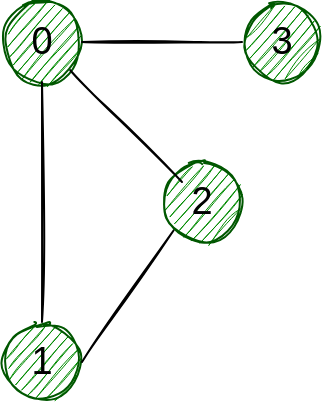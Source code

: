 <mxfile>
    <diagram id="S13HtHxYeh_Jurc0GLFv" name="无向图">
        <mxGraphModel dx="1281" dy="676" grid="1" gridSize="10" guides="1" tooltips="1" connect="1" arrows="1" fold="1" page="1" pageScale="1" pageWidth="850" pageHeight="1100" math="0" shadow="0">
            <root>
                <mxCell id="0"/>
                <mxCell id="1" parent="0"/>
                <mxCell id="2" value="0" style="ellipse;whiteSpace=wrap;aspect=fixed;sketch=1;fillColor=#008a00;strokeColor=#005700;fontSize=19;fontColor=#000000;" parent="1" vertex="1">
                    <mxGeometry width="40" height="40" as="geometry"/>
                </mxCell>
                <mxCell id="4" value="1" style="ellipse;whiteSpace=wrap;aspect=fixed;sketch=1;fillColor=#008a00;strokeColor=#005700;fontSize=19;fontColor=#000000;" parent="1" vertex="1">
                    <mxGeometry y="160" width="40" height="40" as="geometry"/>
                </mxCell>
                <mxCell id="5" value="3" style="ellipse;whiteSpace=wrap;aspect=fixed;sketch=1;fillColor=#008a00;strokeColor=#005700;fontSize=19;fontColor=#000000;" parent="1" vertex="1">
                    <mxGeometry x="120" width="40" height="40" as="geometry"/>
                </mxCell>
                <mxCell id="6" value="" style="endArrow=none;html=1;fontSize=19;entryX=0.5;entryY=1;entryDx=0;entryDy=0;exitX=0.5;exitY=0;exitDx=0;exitDy=0;sketch=1;fontColor=#000000;" parent="1" source="4" target="2" edge="1">
                    <mxGeometry width="50" height="50" relative="1" as="geometry">
                        <mxPoint x="100" y="260" as="sourcePoint"/>
                        <mxPoint x="150" y="210" as="targetPoint"/>
                    </mxGeometry>
                </mxCell>
                <mxCell id="7" value="" style="endArrow=none;html=1;fontSize=19;exitX=0;exitY=0.5;exitDx=0;exitDy=0;sketch=1;fontColor=#000000;" parent="1" source="5" target="2" edge="1">
                    <mxGeometry width="50" height="50" relative="1" as="geometry">
                        <mxPoint x="14.142" y="105.858" as="sourcePoint"/>
                        <mxPoint x="40" y="60" as="targetPoint"/>
                    </mxGeometry>
                </mxCell>
                <mxCell id="8" value="" style="endArrow=none;html=1;fontSize=19;exitX=1;exitY=0.5;exitDx=0;exitDy=0;sketch=1;fontColor=#000000;entryX=0;entryY=1;entryDx=0;entryDy=0;" parent="1" source="4" target="18" edge="1">
                    <mxGeometry width="50" height="50" relative="1" as="geometry">
                        <mxPoint x="14.142" y="105.858" as="sourcePoint"/>
                        <mxPoint x="90" y="160" as="targetPoint"/>
                    </mxGeometry>
                </mxCell>
                <mxCell id="18" value="2" style="ellipse;whiteSpace=wrap;aspect=fixed;sketch=1;fillColor=#008a00;strokeColor=#005700;fontSize=19;fontColor=#000000;" vertex="1" parent="1">
                    <mxGeometry x="80" y="80" width="40" height="40" as="geometry"/>
                </mxCell>
                <mxCell id="19" value="" style="endArrow=none;html=1;fontSize=19;exitX=1;exitY=1;exitDx=0;exitDy=0;sketch=1;fontColor=#000000;" edge="1" parent="1" source="2">
                    <mxGeometry width="50" height="50" relative="1" as="geometry">
                        <mxPoint x="50" y="190" as="sourcePoint"/>
                        <mxPoint x="90" y="90" as="targetPoint"/>
                    </mxGeometry>
                </mxCell>
            </root>
        </mxGraphModel>
    </diagram>
    <diagram id="fEOrSrp7TqDCx2QXtdj6" name="邻接矩阵">
        <mxGraphModel dx="1281" dy="676" grid="1" gridSize="10" guides="1" tooltips="1" connect="1" arrows="1" fold="1" page="1" pageScale="1" pageWidth="850" pageHeight="1100" math="0" shadow="0">
            <root>
                <mxCell id="gH_uEYhgT6kOuPd-MqoD-0"/>
                <mxCell id="gH_uEYhgT6kOuPd-MqoD-1" parent="gH_uEYhgT6kOuPd-MqoD-0"/>
                <mxCell id="gH_uEYhgT6kOuPd-MqoD-2" value="0" style="ellipse;whiteSpace=wrap;aspect=fixed;sketch=1;fillColor=#008a00;strokeColor=#005700;fontSize=19;fontColor=#000000;" vertex="1" parent="gH_uEYhgT6kOuPd-MqoD-1">
                    <mxGeometry y="25" width="40" height="40" as="geometry"/>
                </mxCell>
                <mxCell id="gH_uEYhgT6kOuPd-MqoD-3" value="1" style="ellipse;whiteSpace=wrap;aspect=fixed;sketch=1;fillColor=#008a00;strokeColor=#005700;fontSize=19;fontColor=#000000;" vertex="1" parent="gH_uEYhgT6kOuPd-MqoD-1">
                    <mxGeometry y="185" width="40" height="40" as="geometry"/>
                </mxCell>
                <mxCell id="gH_uEYhgT6kOuPd-MqoD-4" value="3" style="ellipse;whiteSpace=wrap;aspect=fixed;sketch=1;fillColor=#008a00;strokeColor=#005700;fontSize=19;fontColor=#000000;" vertex="1" parent="gH_uEYhgT6kOuPd-MqoD-1">
                    <mxGeometry x="120" y="25" width="40" height="40" as="geometry"/>
                </mxCell>
                <mxCell id="gH_uEYhgT6kOuPd-MqoD-5" value="" style="endArrow=none;html=1;fontSize=19;entryX=0.5;entryY=1;entryDx=0;entryDy=0;exitX=0.5;exitY=0;exitDx=0;exitDy=0;sketch=1;fontColor=#000000;" edge="1" parent="gH_uEYhgT6kOuPd-MqoD-1" source="gH_uEYhgT6kOuPd-MqoD-3" target="gH_uEYhgT6kOuPd-MqoD-2">
                    <mxGeometry width="50" height="50" relative="1" as="geometry">
                        <mxPoint x="100" y="285" as="sourcePoint"/>
                        <mxPoint x="150" y="235" as="targetPoint"/>
                    </mxGeometry>
                </mxCell>
                <mxCell id="gH_uEYhgT6kOuPd-MqoD-6" value="" style="endArrow=none;html=1;fontSize=19;exitX=0;exitY=0.5;exitDx=0;exitDy=0;sketch=1;fontColor=#000000;" edge="1" parent="gH_uEYhgT6kOuPd-MqoD-1" source="gH_uEYhgT6kOuPd-MqoD-4" target="gH_uEYhgT6kOuPd-MqoD-2">
                    <mxGeometry width="50" height="50" relative="1" as="geometry">
                        <mxPoint x="14.142" y="130.858" as="sourcePoint"/>
                        <mxPoint x="40" y="85" as="targetPoint"/>
                    </mxGeometry>
                </mxCell>
                <mxCell id="gH_uEYhgT6kOuPd-MqoD-7" value="" style="endArrow=none;html=1;fontSize=19;exitX=1;exitY=0.5;exitDx=0;exitDy=0;sketch=1;fontColor=#000000;entryX=0;entryY=1;entryDx=0;entryDy=0;" edge="1" parent="gH_uEYhgT6kOuPd-MqoD-1" source="gH_uEYhgT6kOuPd-MqoD-3" target="gH_uEYhgT6kOuPd-MqoD-8">
                    <mxGeometry width="50" height="50" relative="1" as="geometry">
                        <mxPoint x="14.142" y="130.858" as="sourcePoint"/>
                        <mxPoint x="90" y="185" as="targetPoint"/>
                    </mxGeometry>
                </mxCell>
                <mxCell id="gH_uEYhgT6kOuPd-MqoD-8" value="2" style="ellipse;whiteSpace=wrap;aspect=fixed;sketch=1;fillColor=#008a00;strokeColor=#005700;fontSize=19;fontColor=#000000;" vertex="1" parent="gH_uEYhgT6kOuPd-MqoD-1">
                    <mxGeometry x="80" y="105" width="40" height="40" as="geometry"/>
                </mxCell>
                <mxCell id="gH_uEYhgT6kOuPd-MqoD-9" value="" style="endArrow=none;html=1;fontSize=19;exitX=1;exitY=1;exitDx=0;exitDy=0;sketch=1;fontColor=#000000;" edge="1" parent="gH_uEYhgT6kOuPd-MqoD-1" source="gH_uEYhgT6kOuPd-MqoD-2">
                    <mxGeometry width="50" height="50" relative="1" as="geometry">
                        <mxPoint x="50" y="215" as="sourcePoint"/>
                        <mxPoint x="90" y="115" as="targetPoint"/>
                    </mxGeometry>
                </mxCell>
                <mxCell id="gH_uEYhgT6kOuPd-MqoD-76" value="" style="group" vertex="1" connectable="0" parent="gH_uEYhgT6kOuPd-MqoD-1">
                    <mxGeometry x="320" width="290" height="250" as="geometry"/>
                </mxCell>
                <mxCell id="gH_uEYhgT6kOuPd-MqoD-47" value="" style="shape=table;html=1;whiteSpace=wrap;startSize=0;container=1;collapsible=0;childLayout=tableLayout;sketch=1;swimlaneFillColor=none;strokeColor=#006EAF;fillColor=none;fontColor=#000000;" vertex="1" parent="gH_uEYhgT6kOuPd-MqoD-76">
                    <mxGeometry x="50" y="50" width="240" height="200" as="geometry"/>
                </mxCell>
                <mxCell id="gH_uEYhgT6kOuPd-MqoD-48" value="" style="shape=partialRectangle;html=1;whiteSpace=wrap;collapsible=0;dropTarget=0;pointerEvents=0;fillColor=none;top=0;left=0;bottom=0;right=0;points=[[0,0.5],[1,0.5]];portConstraint=eastwest;fontColor=#000000;" vertex="1" parent="gH_uEYhgT6kOuPd-MqoD-47">
                    <mxGeometry width="240" height="50" as="geometry"/>
                </mxCell>
                <mxCell id="gH_uEYhgT6kOuPd-MqoD-49" value="0" style="shape=partialRectangle;html=1;whiteSpace=wrap;connectable=0;overflow=hidden;fillColor=none;top=0;left=0;bottom=0;right=0;fontColor=#000000;" vertex="1" parent="gH_uEYhgT6kOuPd-MqoD-48">
                    <mxGeometry width="60" height="50" as="geometry"/>
                </mxCell>
                <mxCell id="gH_uEYhgT6kOuPd-MqoD-50" value="1" style="shape=partialRectangle;html=1;whiteSpace=wrap;connectable=0;overflow=hidden;fillColor=none;top=0;left=0;bottom=0;right=0;fontColor=#000000;" vertex="1" parent="gH_uEYhgT6kOuPd-MqoD-48">
                    <mxGeometry x="60" width="60" height="50" as="geometry"/>
                </mxCell>
                <mxCell id="gH_uEYhgT6kOuPd-MqoD-51" value="1" style="shape=partialRectangle;html=1;whiteSpace=wrap;connectable=0;overflow=hidden;fillColor=none;top=0;left=0;bottom=0;right=0;fontColor=#000000;" vertex="1" parent="gH_uEYhgT6kOuPd-MqoD-48">
                    <mxGeometry x="120" width="60" height="50" as="geometry"/>
                </mxCell>
                <mxCell id="gH_uEYhgT6kOuPd-MqoD-52" value="1" style="shape=partialRectangle;html=1;whiteSpace=wrap;connectable=0;overflow=hidden;fillColor=none;top=0;left=0;bottom=0;right=0;fontColor=#000000;" vertex="1" parent="gH_uEYhgT6kOuPd-MqoD-48">
                    <mxGeometry x="180" width="60" height="50" as="geometry"/>
                </mxCell>
                <mxCell id="gH_uEYhgT6kOuPd-MqoD-53" value="" style="shape=partialRectangle;html=1;whiteSpace=wrap;collapsible=0;dropTarget=0;pointerEvents=0;fillColor=none;top=0;left=0;bottom=0;right=0;points=[[0,0.5],[1,0.5]];portConstraint=eastwest;fontColor=#000000;" vertex="1" parent="gH_uEYhgT6kOuPd-MqoD-47">
                    <mxGeometry y="50" width="240" height="50" as="geometry"/>
                </mxCell>
                <mxCell id="gH_uEYhgT6kOuPd-MqoD-54" value="1" style="shape=partialRectangle;html=1;whiteSpace=wrap;connectable=0;overflow=hidden;fillColor=none;top=0;left=0;bottom=0;right=0;fontColor=#000000;" vertex="1" parent="gH_uEYhgT6kOuPd-MqoD-53">
                    <mxGeometry width="60" height="50" as="geometry"/>
                </mxCell>
                <mxCell id="gH_uEYhgT6kOuPd-MqoD-55" value="0" style="shape=partialRectangle;html=1;whiteSpace=wrap;connectable=0;overflow=hidden;fillColor=none;top=0;left=0;bottom=0;right=0;fontColor=#000000;" vertex="1" parent="gH_uEYhgT6kOuPd-MqoD-53">
                    <mxGeometry x="60" width="60" height="50" as="geometry"/>
                </mxCell>
                <mxCell id="gH_uEYhgT6kOuPd-MqoD-56" value="1" style="shape=partialRectangle;html=1;whiteSpace=wrap;connectable=0;overflow=hidden;fillColor=none;top=0;left=0;bottom=0;right=0;fontColor=#000000;" vertex="1" parent="gH_uEYhgT6kOuPd-MqoD-53">
                    <mxGeometry x="120" width="60" height="50" as="geometry"/>
                </mxCell>
                <mxCell id="gH_uEYhgT6kOuPd-MqoD-57" value="0" style="shape=partialRectangle;html=1;whiteSpace=wrap;connectable=0;overflow=hidden;fillColor=none;top=0;left=0;bottom=0;right=0;fontColor=#000000;" vertex="1" parent="gH_uEYhgT6kOuPd-MqoD-53">
                    <mxGeometry x="180" width="60" height="50" as="geometry"/>
                </mxCell>
                <mxCell id="gH_uEYhgT6kOuPd-MqoD-58" value="" style="shape=partialRectangle;html=1;whiteSpace=wrap;collapsible=0;dropTarget=0;pointerEvents=0;fillColor=none;top=0;left=0;bottom=0;right=0;points=[[0,0.5],[1,0.5]];portConstraint=eastwest;fontColor=#000000;" vertex="1" parent="gH_uEYhgT6kOuPd-MqoD-47">
                    <mxGeometry y="100" width="240" height="50" as="geometry"/>
                </mxCell>
                <mxCell id="gH_uEYhgT6kOuPd-MqoD-59" value="1" style="shape=partialRectangle;html=1;whiteSpace=wrap;connectable=0;overflow=hidden;fillColor=none;top=0;left=0;bottom=0;right=0;fontColor=#000000;" vertex="1" parent="gH_uEYhgT6kOuPd-MqoD-58">
                    <mxGeometry width="60" height="50" as="geometry"/>
                </mxCell>
                <mxCell id="gH_uEYhgT6kOuPd-MqoD-60" value="1" style="shape=partialRectangle;html=1;whiteSpace=wrap;connectable=0;overflow=hidden;fillColor=none;top=0;left=0;bottom=0;right=0;fontColor=#000000;" vertex="1" parent="gH_uEYhgT6kOuPd-MqoD-58">
                    <mxGeometry x="60" width="60" height="50" as="geometry"/>
                </mxCell>
                <mxCell id="gH_uEYhgT6kOuPd-MqoD-61" value="0" style="shape=partialRectangle;html=1;whiteSpace=wrap;connectable=0;overflow=hidden;fillColor=none;top=0;left=0;bottom=0;right=0;fontColor=#000000;" vertex="1" parent="gH_uEYhgT6kOuPd-MqoD-58">
                    <mxGeometry x="120" width="60" height="50" as="geometry"/>
                </mxCell>
                <mxCell id="gH_uEYhgT6kOuPd-MqoD-62" value="0" style="shape=partialRectangle;html=1;whiteSpace=wrap;connectable=0;overflow=hidden;fillColor=none;top=0;left=0;bottom=0;right=0;fontColor=#000000;" vertex="1" parent="gH_uEYhgT6kOuPd-MqoD-58">
                    <mxGeometry x="180" width="60" height="50" as="geometry"/>
                </mxCell>
                <mxCell id="gH_uEYhgT6kOuPd-MqoD-63" value="" style="shape=partialRectangle;html=1;whiteSpace=wrap;collapsible=0;dropTarget=0;pointerEvents=0;fillColor=none;top=0;left=0;bottom=0;right=0;points=[[0,0.5],[1,0.5]];portConstraint=eastwest;fontColor=#000000;" vertex="1" parent="gH_uEYhgT6kOuPd-MqoD-47">
                    <mxGeometry y="150" width="240" height="50" as="geometry"/>
                </mxCell>
                <mxCell id="gH_uEYhgT6kOuPd-MqoD-64" value="1" style="shape=partialRectangle;html=1;whiteSpace=wrap;connectable=0;overflow=hidden;fillColor=none;top=0;left=0;bottom=0;right=0;fontColor=#000000;" vertex="1" parent="gH_uEYhgT6kOuPd-MqoD-63">
                    <mxGeometry width="60" height="50" as="geometry"/>
                </mxCell>
                <mxCell id="gH_uEYhgT6kOuPd-MqoD-65" value="0" style="shape=partialRectangle;html=1;whiteSpace=wrap;connectable=0;overflow=hidden;fillColor=none;top=0;left=0;bottom=0;right=0;fontColor=#000000;" vertex="1" parent="gH_uEYhgT6kOuPd-MqoD-63">
                    <mxGeometry x="60" width="60" height="50" as="geometry"/>
                </mxCell>
                <mxCell id="gH_uEYhgT6kOuPd-MqoD-66" value="0" style="shape=partialRectangle;html=1;whiteSpace=wrap;connectable=0;overflow=hidden;fillColor=none;top=0;left=0;bottom=0;right=0;fontColor=#000000;" vertex="1" parent="gH_uEYhgT6kOuPd-MqoD-63">
                    <mxGeometry x="120" width="60" height="50" as="geometry"/>
                </mxCell>
                <mxCell id="gH_uEYhgT6kOuPd-MqoD-67" value="0" style="shape=partialRectangle;html=1;whiteSpace=wrap;connectable=0;overflow=hidden;fillColor=none;top=0;left=0;bottom=0;right=0;fontColor=#000000;" vertex="1" parent="gH_uEYhgT6kOuPd-MqoD-63">
                    <mxGeometry x="180" width="60" height="50" as="geometry"/>
                </mxCell>
                <mxCell id="gH_uEYhgT6kOuPd-MqoD-68" value="0" style="ellipse;whiteSpace=wrap;aspect=fixed;sketch=1;fillColor=#008a00;strokeColor=#005700;fontSize=19;fontColor=#000000;" vertex="1" parent="gH_uEYhgT6kOuPd-MqoD-76">
                    <mxGeometry x="60" width="40" height="40" as="geometry"/>
                </mxCell>
                <mxCell id="gH_uEYhgT6kOuPd-MqoD-69" value="1" style="ellipse;whiteSpace=wrap;aspect=fixed;sketch=1;fillColor=#008a00;strokeColor=#005700;fontSize=19;fontColor=#000000;" vertex="1" parent="gH_uEYhgT6kOuPd-MqoD-76">
                    <mxGeometry x="120" width="40" height="40" as="geometry"/>
                </mxCell>
                <mxCell id="gH_uEYhgT6kOuPd-MqoD-70" value="2" style="ellipse;whiteSpace=wrap;aspect=fixed;sketch=1;fillColor=#008a00;strokeColor=#005700;fontSize=19;fontColor=#000000;" vertex="1" parent="gH_uEYhgT6kOuPd-MqoD-76">
                    <mxGeometry x="180" width="40" height="40" as="geometry"/>
                </mxCell>
                <mxCell id="gH_uEYhgT6kOuPd-MqoD-71" value="3" style="ellipse;whiteSpace=wrap;aspect=fixed;sketch=1;fillColor=#008a00;strokeColor=#005700;fontSize=19;fontColor=#000000;" vertex="1" parent="gH_uEYhgT6kOuPd-MqoD-76">
                    <mxGeometry x="240" width="40" height="40" as="geometry"/>
                </mxCell>
                <mxCell id="gH_uEYhgT6kOuPd-MqoD-72" value="0" style="ellipse;whiteSpace=wrap;aspect=fixed;sketch=1;fillColor=#008a00;strokeColor=#005700;fontSize=19;fontColor=#000000;" vertex="1" parent="gH_uEYhgT6kOuPd-MqoD-76">
                    <mxGeometry y="60" width="40" height="40" as="geometry"/>
                </mxCell>
                <mxCell id="gH_uEYhgT6kOuPd-MqoD-73" value="1" style="ellipse;whiteSpace=wrap;aspect=fixed;sketch=1;fillColor=#008a00;strokeColor=#005700;fontSize=19;fontColor=#000000;" vertex="1" parent="gH_uEYhgT6kOuPd-MqoD-76">
                    <mxGeometry y="110" width="40" height="40" as="geometry"/>
                </mxCell>
                <mxCell id="gH_uEYhgT6kOuPd-MqoD-74" value="2" style="ellipse;whiteSpace=wrap;aspect=fixed;sketch=1;fillColor=#008a00;strokeColor=#005700;fontSize=19;fontColor=#000000;" vertex="1" parent="gH_uEYhgT6kOuPd-MqoD-76">
                    <mxGeometry y="160" width="40" height="40" as="geometry"/>
                </mxCell>
                <mxCell id="gH_uEYhgT6kOuPd-MqoD-75" value="3" style="ellipse;whiteSpace=wrap;aspect=fixed;sketch=1;fillColor=#008a00;strokeColor=#005700;fontSize=19;fontColor=#000000;" vertex="1" parent="gH_uEYhgT6kOuPd-MqoD-76">
                    <mxGeometry y="210" width="40" height="40" as="geometry"/>
                </mxCell>
            </root>
        </mxGraphModel>
    </diagram>
    <diagram id="orCsafuQ7i8QPsWZikr6" name="邻接表">
        <mxGraphModel dx="1281" dy="676" grid="1" gridSize="10" guides="1" tooltips="1" connect="1" arrows="1" fold="1" page="1" pageScale="1" pageWidth="850" pageHeight="1100" math="0" shadow="0">
            <root>
                <mxCell id="o5wld8ae5DRPdggiSU_O-0"/>
                <mxCell id="o5wld8ae5DRPdggiSU_O-1" parent="o5wld8ae5DRPdggiSU_O-0"/>
                <mxCell id="tvnmzLQAOb7fhztPZdhl-0" value="0" style="ellipse;whiteSpace=wrap;aspect=fixed;sketch=1;fillColor=#008a00;strokeColor=#005700;fontSize=19;fontColor=#000000;" vertex="1" parent="o5wld8ae5DRPdggiSU_O-1">
                    <mxGeometry x="20" y="80" width="40" height="40" as="geometry"/>
                </mxCell>
                <mxCell id="tvnmzLQAOb7fhztPZdhl-1" value="1" style="ellipse;whiteSpace=wrap;aspect=fixed;sketch=1;fillColor=#008a00;strokeColor=#005700;fontSize=19;fontColor=#000000;" vertex="1" parent="o5wld8ae5DRPdggiSU_O-1">
                    <mxGeometry x="20" y="240" width="40" height="40" as="geometry"/>
                </mxCell>
                <mxCell id="tvnmzLQAOb7fhztPZdhl-2" value="3" style="ellipse;whiteSpace=wrap;aspect=fixed;sketch=1;fillColor=#008a00;strokeColor=#005700;fontSize=19;fontColor=#000000;" vertex="1" parent="o5wld8ae5DRPdggiSU_O-1">
                    <mxGeometry x="140" y="80" width="40" height="40" as="geometry"/>
                </mxCell>
                <mxCell id="tvnmzLQAOb7fhztPZdhl-3" value="" style="endArrow=none;html=1;fontSize=19;entryX=0.5;entryY=1;entryDx=0;entryDy=0;exitX=0.5;exitY=0;exitDx=0;exitDy=0;sketch=1;fontColor=#000000;" edge="1" parent="o5wld8ae5DRPdggiSU_O-1" source="tvnmzLQAOb7fhztPZdhl-1" target="tvnmzLQAOb7fhztPZdhl-0">
                    <mxGeometry width="50" height="50" relative="1" as="geometry">
                        <mxPoint x="120" y="340" as="sourcePoint"/>
                        <mxPoint x="170" y="290" as="targetPoint"/>
                    </mxGeometry>
                </mxCell>
                <mxCell id="tvnmzLQAOb7fhztPZdhl-4" value="" style="endArrow=none;html=1;fontSize=19;exitX=0;exitY=0.5;exitDx=0;exitDy=0;sketch=1;fontColor=#000000;" edge="1" parent="o5wld8ae5DRPdggiSU_O-1" source="tvnmzLQAOb7fhztPZdhl-2" target="tvnmzLQAOb7fhztPZdhl-0">
                    <mxGeometry width="50" height="50" relative="1" as="geometry">
                        <mxPoint x="34.142" y="185.858" as="sourcePoint"/>
                        <mxPoint x="60" y="140" as="targetPoint"/>
                    </mxGeometry>
                </mxCell>
                <mxCell id="tvnmzLQAOb7fhztPZdhl-5" value="" style="endArrow=none;html=1;fontSize=19;exitX=1;exitY=0.5;exitDx=0;exitDy=0;sketch=1;fontColor=#000000;entryX=0;entryY=1;entryDx=0;entryDy=0;" edge="1" parent="o5wld8ae5DRPdggiSU_O-1" source="tvnmzLQAOb7fhztPZdhl-1" target="tvnmzLQAOb7fhztPZdhl-6">
                    <mxGeometry width="50" height="50" relative="1" as="geometry">
                        <mxPoint x="34.142" y="185.858" as="sourcePoint"/>
                        <mxPoint x="110" y="240" as="targetPoint"/>
                    </mxGeometry>
                </mxCell>
                <mxCell id="tvnmzLQAOb7fhztPZdhl-6" value="2" style="ellipse;whiteSpace=wrap;aspect=fixed;sketch=1;fillColor=#008a00;strokeColor=#005700;fontSize=19;fontColor=#000000;" vertex="1" parent="o5wld8ae5DRPdggiSU_O-1">
                    <mxGeometry x="100" y="160" width="40" height="40" as="geometry"/>
                </mxCell>
                <mxCell id="tvnmzLQAOb7fhztPZdhl-7" value="" style="endArrow=none;html=1;fontSize=19;exitX=1;exitY=1;exitDx=0;exitDy=0;sketch=1;fontColor=#000000;" edge="1" parent="o5wld8ae5DRPdggiSU_O-1" source="tvnmzLQAOb7fhztPZdhl-0">
                    <mxGeometry width="50" height="50" relative="1" as="geometry">
                        <mxPoint x="70" y="270" as="sourcePoint"/>
                        <mxPoint x="110" y="170" as="targetPoint"/>
                    </mxGeometry>
                </mxCell>
                <mxCell id="tvnmzLQAOb7fhztPZdhl-13" style="edgeStyle=orthogonalEdgeStyle;rounded=0;orthogonalLoop=1;jettySize=auto;html=1;entryX=0;entryY=0.5;entryDx=0;entryDy=0;fontColor=#000000;sketch=1;" edge="1" parent="o5wld8ae5DRPdggiSU_O-1" source="tvnmzLQAOb7fhztPZdhl-8" target="tvnmzLQAOb7fhztPZdhl-10">
                    <mxGeometry relative="1" as="geometry"/>
                </mxCell>
                <mxCell id="tvnmzLQAOb7fhztPZdhl-8" value="0" style="ellipse;whiteSpace=wrap;aspect=fixed;sketch=1;fillColor=#008a00;strokeColor=#005700;fontSize=19;fontColor=#000000;" vertex="1" parent="o5wld8ae5DRPdggiSU_O-1">
                    <mxGeometry x="280" y="80" width="40" height="40" as="geometry"/>
                </mxCell>
                <mxCell id="tvnmzLQAOb7fhztPZdhl-9" value="" style="shape=table;html=1;whiteSpace=wrap;startSize=0;container=1;collapsible=0;childLayout=tableLayout;sketch=1;strokeColor=#006EAF;fillColor=none;fontSize=18;fontColor=#000000;" vertex="1" parent="o5wld8ae5DRPdggiSU_O-1">
                    <mxGeometry x="360" y="80" width="120" height="40" as="geometry"/>
                </mxCell>
                <mxCell id="tvnmzLQAOb7fhztPZdhl-10" value="" style="shape=partialRectangle;html=1;whiteSpace=wrap;collapsible=0;dropTarget=0;pointerEvents=0;fillColor=none;top=0;left=0;bottom=0;right=0;points=[[0,0.5],[1,0.5]];portConstraint=eastwest;fontSize=18;fontColor=#000000;" vertex="1" parent="tvnmzLQAOb7fhztPZdhl-9">
                    <mxGeometry width="120" height="40" as="geometry"/>
                </mxCell>
                <mxCell id="tvnmzLQAOb7fhztPZdhl-11" value="1" style="shape=partialRectangle;html=1;whiteSpace=wrap;connectable=0;overflow=hidden;fillColor=none;top=0;left=0;bottom=0;right=0;fontSize=18;fontColor=#000000;" vertex="1" parent="tvnmzLQAOb7fhztPZdhl-10">
                    <mxGeometry width="60" height="40" as="geometry"/>
                </mxCell>
                <mxCell id="tvnmzLQAOb7fhztPZdhl-12" value="" style="shape=partialRectangle;html=1;whiteSpace=wrap;connectable=0;overflow=hidden;fillColor=#60a917;top=0;left=0;bottom=0;right=0;fontSize=18;strokeColor=#2D7600;sketch=1;fontColor=#000000;" vertex="1" parent="tvnmzLQAOb7fhztPZdhl-10">
                    <mxGeometry x="60" width="60" height="40" as="geometry"/>
                </mxCell>
                <mxCell id="tvnmzLQAOb7fhztPZdhl-18" style="edgeStyle=orthogonalEdgeStyle;rounded=0;sketch=1;orthogonalLoop=1;jettySize=auto;html=1;entryX=0;entryY=0.5;entryDx=0;entryDy=0;fontSize=18;fontColor=#000000;" edge="1" parent="o5wld8ae5DRPdggiSU_O-1" source="tvnmzLQAOb7fhztPZdhl-10" target="tvnmzLQAOb7fhztPZdhl-26">
                    <mxGeometry relative="1" as="geometry">
                        <mxPoint x="520" y="100" as="targetPoint"/>
                    </mxGeometry>
                </mxCell>
                <mxCell id="tvnmzLQAOb7fhztPZdhl-23" style="edgeStyle=orthogonalEdgeStyle;rounded=0;sketch=1;orthogonalLoop=1;jettySize=auto;html=1;fontSize=18;entryX=0;entryY=0.5;entryDx=0;entryDy=0;fontColor=#000000;" edge="1" parent="o5wld8ae5DRPdggiSU_O-1" target="tvnmzLQAOb7fhztPZdhl-30">
                    <mxGeometry relative="1" as="geometry">
                        <mxPoint x="640" y="100" as="sourcePoint"/>
                        <mxPoint x="670" y="100" as="targetPoint"/>
                    </mxGeometry>
                </mxCell>
                <mxCell id="tvnmzLQAOb7fhztPZdhl-25" value="" style="shape=table;html=1;whiteSpace=wrap;startSize=0;container=1;collapsible=0;childLayout=tableLayout;sketch=1;strokeColor=#006EAF;fillColor=none;fontSize=18;fontColor=#000000;" vertex="1" parent="o5wld8ae5DRPdggiSU_O-1">
                    <mxGeometry x="520" y="80" width="120" height="40" as="geometry"/>
                </mxCell>
                <mxCell id="tvnmzLQAOb7fhztPZdhl-26" value="" style="shape=partialRectangle;html=1;whiteSpace=wrap;collapsible=0;dropTarget=0;pointerEvents=0;fillColor=none;top=0;left=0;bottom=0;right=0;points=[[0,0.5],[1,0.5]];portConstraint=eastwest;fontSize=18;fontColor=#000000;" vertex="1" parent="tvnmzLQAOb7fhztPZdhl-25">
                    <mxGeometry width="120" height="40" as="geometry"/>
                </mxCell>
                <mxCell id="tvnmzLQAOb7fhztPZdhl-27" value="2" style="shape=partialRectangle;html=1;whiteSpace=wrap;connectable=0;overflow=hidden;fillColor=none;top=0;left=0;bottom=0;right=0;fontSize=18;fontColor=#000000;" vertex="1" parent="tvnmzLQAOb7fhztPZdhl-26">
                    <mxGeometry width="60" height="40" as="geometry"/>
                </mxCell>
                <mxCell id="tvnmzLQAOb7fhztPZdhl-28" value="" style="shape=partialRectangle;html=1;whiteSpace=wrap;connectable=0;overflow=hidden;fillColor=#60a917;top=0;left=0;bottom=0;right=0;fontSize=18;strokeColor=#2D7600;sketch=1;fontColor=#000000;" vertex="1" parent="tvnmzLQAOb7fhztPZdhl-26">
                    <mxGeometry x="60" width="60" height="40" as="geometry"/>
                </mxCell>
                <mxCell id="tvnmzLQAOb7fhztPZdhl-29" value="" style="shape=table;html=1;whiteSpace=wrap;startSize=0;container=1;collapsible=0;childLayout=tableLayout;sketch=1;strokeColor=#006EAF;fillColor=none;fontSize=18;fontColor=#000000;" vertex="1" parent="o5wld8ae5DRPdggiSU_O-1">
                    <mxGeometry x="680" y="80" width="120" height="40" as="geometry"/>
                </mxCell>
                <mxCell id="tvnmzLQAOb7fhztPZdhl-30" value="" style="shape=partialRectangle;html=1;whiteSpace=wrap;collapsible=0;dropTarget=0;pointerEvents=0;fillColor=none;top=0;left=0;bottom=0;right=0;points=[[0,0.5],[1,0.5]];portConstraint=eastwest;fontSize=18;fontColor=#000000;" vertex="1" parent="tvnmzLQAOb7fhztPZdhl-29">
                    <mxGeometry width="120" height="40" as="geometry"/>
                </mxCell>
                <mxCell id="tvnmzLQAOb7fhztPZdhl-31" value="3" style="shape=partialRectangle;html=1;whiteSpace=wrap;connectable=0;overflow=hidden;fillColor=none;top=0;left=0;bottom=0;right=0;fontSize=18;fontColor=#000000;" vertex="1" parent="tvnmzLQAOb7fhztPZdhl-30">
                    <mxGeometry width="60" height="40" as="geometry"/>
                </mxCell>
                <mxCell id="tvnmzLQAOb7fhztPZdhl-32" value="" style="shape=partialRectangle;html=1;whiteSpace=wrap;connectable=0;overflow=hidden;fillColor=#60a917;top=0;left=0;bottom=0;right=0;fontSize=18;strokeColor=#2D7600;sketch=1;fontColor=#000000;" vertex="1" parent="tvnmzLQAOb7fhztPZdhl-30">
                    <mxGeometry x="60" width="60" height="40" as="geometry"/>
                </mxCell>
                <mxCell id="tvnmzLQAOb7fhztPZdhl-33" style="edgeStyle=orthogonalEdgeStyle;rounded=0;orthogonalLoop=1;jettySize=auto;html=1;entryX=0;entryY=0.5;entryDx=0;entryDy=0;fontColor=#000000;sketch=1;" edge="1" parent="o5wld8ae5DRPdggiSU_O-1" source="tvnmzLQAOb7fhztPZdhl-34" target="tvnmzLQAOb7fhztPZdhl-36">
                    <mxGeometry relative="1" as="geometry"/>
                </mxCell>
                <mxCell id="tvnmzLQAOb7fhztPZdhl-34" value="1" style="ellipse;whiteSpace=wrap;aspect=fixed;sketch=1;fillColor=#008a00;strokeColor=#005700;fontSize=19;fontColor=#000000;" vertex="1" parent="o5wld8ae5DRPdggiSU_O-1">
                    <mxGeometry x="280" y="140" width="40" height="40" as="geometry"/>
                </mxCell>
                <mxCell id="tvnmzLQAOb7fhztPZdhl-35" value="" style="shape=table;html=1;whiteSpace=wrap;startSize=0;container=1;collapsible=0;childLayout=tableLayout;sketch=1;strokeColor=#006EAF;fillColor=none;fontSize=18;fontColor=#000000;" vertex="1" parent="o5wld8ae5DRPdggiSU_O-1">
                    <mxGeometry x="360" y="140" width="120" height="40" as="geometry"/>
                </mxCell>
                <mxCell id="tvnmzLQAOb7fhztPZdhl-36" value="" style="shape=partialRectangle;html=1;whiteSpace=wrap;collapsible=0;dropTarget=0;pointerEvents=0;fillColor=none;top=0;left=0;bottom=0;right=0;points=[[0,0.5],[1,0.5]];portConstraint=eastwest;fontSize=18;fontColor=#000000;" vertex="1" parent="tvnmzLQAOb7fhztPZdhl-35">
                    <mxGeometry width="120" height="40" as="geometry"/>
                </mxCell>
                <mxCell id="tvnmzLQAOb7fhztPZdhl-37" value="0" style="shape=partialRectangle;html=1;whiteSpace=wrap;connectable=0;overflow=hidden;fillColor=none;top=0;left=0;bottom=0;right=0;fontSize=18;fontColor=#000000;" vertex="1" parent="tvnmzLQAOb7fhztPZdhl-36">
                    <mxGeometry width="60" height="40" as="geometry"/>
                </mxCell>
                <mxCell id="tvnmzLQAOb7fhztPZdhl-38" value="" style="shape=partialRectangle;html=1;whiteSpace=wrap;connectable=0;overflow=hidden;fillColor=#60a917;top=0;left=0;bottom=0;right=0;fontSize=18;strokeColor=#2D7600;sketch=1;fontColor=#000000;" vertex="1" parent="tvnmzLQAOb7fhztPZdhl-36">
                    <mxGeometry x="60" width="60" height="40" as="geometry"/>
                </mxCell>
                <mxCell id="tvnmzLQAOb7fhztPZdhl-39" style="edgeStyle=orthogonalEdgeStyle;rounded=0;sketch=1;orthogonalLoop=1;jettySize=auto;html=1;entryX=0;entryY=0.5;entryDx=0;entryDy=0;fontSize=18;fontColor=#000000;" edge="1" parent="o5wld8ae5DRPdggiSU_O-1" source="tvnmzLQAOb7fhztPZdhl-36" target="tvnmzLQAOb7fhztPZdhl-42">
                    <mxGeometry relative="1" as="geometry">
                        <mxPoint x="520" y="160" as="targetPoint"/>
                    </mxGeometry>
                </mxCell>
                <mxCell id="tvnmzLQAOb7fhztPZdhl-41" value="" style="shape=table;html=1;whiteSpace=wrap;startSize=0;container=1;collapsible=0;childLayout=tableLayout;sketch=1;strokeColor=#006EAF;fillColor=none;fontSize=18;fontColor=#000000;" vertex="1" parent="o5wld8ae5DRPdggiSU_O-1">
                    <mxGeometry x="520" y="140" width="120" height="40" as="geometry"/>
                </mxCell>
                <mxCell id="tvnmzLQAOb7fhztPZdhl-42" value="" style="shape=partialRectangle;html=1;whiteSpace=wrap;collapsible=0;dropTarget=0;pointerEvents=0;fillColor=none;top=0;left=0;bottom=0;right=0;points=[[0,0.5],[1,0.5]];portConstraint=eastwest;fontSize=18;fontColor=#000000;" vertex="1" parent="tvnmzLQAOb7fhztPZdhl-41">
                    <mxGeometry width="120" height="40" as="geometry"/>
                </mxCell>
                <mxCell id="tvnmzLQAOb7fhztPZdhl-43" value="2" style="shape=partialRectangle;html=1;whiteSpace=wrap;connectable=0;overflow=hidden;fillColor=none;top=0;left=0;bottom=0;right=0;fontSize=18;fontColor=#000000;" vertex="1" parent="tvnmzLQAOb7fhztPZdhl-42">
                    <mxGeometry width="60" height="40" as="geometry"/>
                </mxCell>
                <mxCell id="tvnmzLQAOb7fhztPZdhl-44" value="" style="shape=partialRectangle;html=1;whiteSpace=wrap;connectable=0;overflow=hidden;fillColor=#60a917;top=0;left=0;bottom=0;right=0;fontSize=18;strokeColor=#2D7600;sketch=1;fontColor=#000000;" vertex="1" parent="tvnmzLQAOb7fhztPZdhl-42">
                    <mxGeometry x="60" width="60" height="40" as="geometry"/>
                </mxCell>
                <mxCell id="tvnmzLQAOb7fhztPZdhl-49" style="edgeStyle=orthogonalEdgeStyle;rounded=0;orthogonalLoop=1;jettySize=auto;html=1;entryX=0;entryY=0.5;entryDx=0;entryDy=0;fontColor=#000000;sketch=1;" edge="1" parent="o5wld8ae5DRPdggiSU_O-1" source="tvnmzLQAOb7fhztPZdhl-50" target="tvnmzLQAOb7fhztPZdhl-52">
                    <mxGeometry relative="1" as="geometry"/>
                </mxCell>
                <mxCell id="tvnmzLQAOb7fhztPZdhl-50" value="2" style="ellipse;whiteSpace=wrap;aspect=fixed;sketch=1;fillColor=#008a00;strokeColor=#005700;fontSize=19;fontColor=#000000;" vertex="1" parent="o5wld8ae5DRPdggiSU_O-1">
                    <mxGeometry x="280" y="200" width="40" height="40" as="geometry"/>
                </mxCell>
                <mxCell id="tvnmzLQAOb7fhztPZdhl-51" value="" style="shape=table;html=1;whiteSpace=wrap;startSize=0;container=1;collapsible=0;childLayout=tableLayout;sketch=1;strokeColor=#006EAF;fillColor=none;fontSize=18;fontColor=#000000;" vertex="1" parent="o5wld8ae5DRPdggiSU_O-1">
                    <mxGeometry x="360" y="200" width="120" height="40" as="geometry"/>
                </mxCell>
                <mxCell id="tvnmzLQAOb7fhztPZdhl-52" value="" style="shape=partialRectangle;html=1;whiteSpace=wrap;collapsible=0;dropTarget=0;pointerEvents=0;fillColor=none;top=0;left=0;bottom=0;right=0;points=[[0,0.5],[1,0.5]];portConstraint=eastwest;fontSize=18;fontColor=#000000;" vertex="1" parent="tvnmzLQAOb7fhztPZdhl-51">
                    <mxGeometry width="120" height="40" as="geometry"/>
                </mxCell>
                <mxCell id="tvnmzLQAOb7fhztPZdhl-53" value="0" style="shape=partialRectangle;html=1;whiteSpace=wrap;connectable=0;overflow=hidden;fillColor=none;top=0;left=0;bottom=0;right=0;fontSize=18;fontColor=#000000;" vertex="1" parent="tvnmzLQAOb7fhztPZdhl-52">
                    <mxGeometry width="60" height="40" as="geometry"/>
                </mxCell>
                <mxCell id="tvnmzLQAOb7fhztPZdhl-54" value="" style="shape=partialRectangle;html=1;whiteSpace=wrap;connectable=0;overflow=hidden;fillColor=#60a917;top=0;left=0;bottom=0;right=0;fontSize=18;strokeColor=#2D7600;sketch=1;fontColor=#000000;" vertex="1" parent="tvnmzLQAOb7fhztPZdhl-52">
                    <mxGeometry x="60" width="60" height="40" as="geometry"/>
                </mxCell>
                <mxCell id="tvnmzLQAOb7fhztPZdhl-55" style="edgeStyle=orthogonalEdgeStyle;rounded=0;sketch=1;orthogonalLoop=1;jettySize=auto;html=1;entryX=0;entryY=0.5;entryDx=0;entryDy=0;fontSize=18;fontColor=#000000;" edge="1" parent="o5wld8ae5DRPdggiSU_O-1" source="tvnmzLQAOb7fhztPZdhl-52" target="tvnmzLQAOb7fhztPZdhl-58">
                    <mxGeometry relative="1" as="geometry">
                        <mxPoint x="520" y="220" as="targetPoint"/>
                    </mxGeometry>
                </mxCell>
                <mxCell id="tvnmzLQAOb7fhztPZdhl-57" value="" style="shape=table;html=1;whiteSpace=wrap;startSize=0;container=1;collapsible=0;childLayout=tableLayout;sketch=1;strokeColor=#006EAF;fillColor=none;fontSize=18;fontColor=#000000;" vertex="1" parent="o5wld8ae5DRPdggiSU_O-1">
                    <mxGeometry x="520" y="200" width="120" height="40" as="geometry"/>
                </mxCell>
                <mxCell id="tvnmzLQAOb7fhztPZdhl-58" value="" style="shape=partialRectangle;html=1;whiteSpace=wrap;collapsible=0;dropTarget=0;pointerEvents=0;fillColor=none;top=0;left=0;bottom=0;right=0;points=[[0,0.5],[1,0.5]];portConstraint=eastwest;fontSize=18;fontColor=#000000;" vertex="1" parent="tvnmzLQAOb7fhztPZdhl-57">
                    <mxGeometry width="120" height="40" as="geometry"/>
                </mxCell>
                <mxCell id="tvnmzLQAOb7fhztPZdhl-59" value="1" style="shape=partialRectangle;html=1;whiteSpace=wrap;connectable=0;overflow=hidden;fillColor=none;top=0;left=0;bottom=0;right=0;fontSize=18;fontColor=#000000;" vertex="1" parent="tvnmzLQAOb7fhztPZdhl-58">
                    <mxGeometry width="60" height="40" as="geometry"/>
                </mxCell>
                <mxCell id="tvnmzLQAOb7fhztPZdhl-60" value="" style="shape=partialRectangle;html=1;whiteSpace=wrap;connectable=0;overflow=hidden;fillColor=#60a917;top=0;left=0;bottom=0;right=0;fontSize=18;strokeColor=#2D7600;sketch=1;fontColor=#000000;" vertex="1" parent="tvnmzLQAOb7fhztPZdhl-58">
                    <mxGeometry x="60" width="60" height="40" as="geometry"/>
                </mxCell>
                <mxCell id="tvnmzLQAOb7fhztPZdhl-65" style="edgeStyle=orthogonalEdgeStyle;rounded=0;orthogonalLoop=1;jettySize=auto;html=1;entryX=0;entryY=0.5;entryDx=0;entryDy=0;fontColor=#000000;sketch=1;" edge="1" parent="o5wld8ae5DRPdggiSU_O-1" source="tvnmzLQAOb7fhztPZdhl-66" target="tvnmzLQAOb7fhztPZdhl-68">
                    <mxGeometry relative="1" as="geometry"/>
                </mxCell>
                <mxCell id="tvnmzLQAOb7fhztPZdhl-66" value="3" style="ellipse;whiteSpace=wrap;aspect=fixed;sketch=1;fillColor=#008a00;strokeColor=#005700;fontSize=19;fontColor=#000000;" vertex="1" parent="o5wld8ae5DRPdggiSU_O-1">
                    <mxGeometry x="280" y="260" width="40" height="40" as="geometry"/>
                </mxCell>
                <mxCell id="tvnmzLQAOb7fhztPZdhl-67" value="" style="shape=table;html=1;whiteSpace=wrap;startSize=0;container=1;collapsible=0;childLayout=tableLayout;sketch=1;strokeColor=#006EAF;fillColor=none;fontSize=18;fontColor=#000000;" vertex="1" parent="o5wld8ae5DRPdggiSU_O-1">
                    <mxGeometry x="360" y="260" width="120" height="40" as="geometry"/>
                </mxCell>
                <mxCell id="tvnmzLQAOb7fhztPZdhl-68" value="" style="shape=partialRectangle;html=1;whiteSpace=wrap;collapsible=0;dropTarget=0;pointerEvents=0;fillColor=none;top=0;left=0;bottom=0;right=0;points=[[0,0.5],[1,0.5]];portConstraint=eastwest;fontSize=18;fontColor=#000000;" vertex="1" parent="tvnmzLQAOb7fhztPZdhl-67">
                    <mxGeometry width="120" height="40" as="geometry"/>
                </mxCell>
                <mxCell id="tvnmzLQAOb7fhztPZdhl-69" value="3" style="shape=partialRectangle;html=1;whiteSpace=wrap;connectable=0;overflow=hidden;fillColor=none;top=0;left=0;bottom=0;right=0;fontSize=18;fontColor=#000000;" vertex="1" parent="tvnmzLQAOb7fhztPZdhl-68">
                    <mxGeometry width="60" height="40" as="geometry"/>
                </mxCell>
                <mxCell id="tvnmzLQAOb7fhztPZdhl-70" value="" style="shape=partialRectangle;html=1;whiteSpace=wrap;connectable=0;overflow=hidden;fillColor=#60a917;top=0;left=0;bottom=0;right=0;fontSize=18;strokeColor=#2D7600;sketch=1;fontColor=#000000;" vertex="1" parent="tvnmzLQAOb7fhztPZdhl-68">
                    <mxGeometry x="60" width="60" height="40" as="geometry"/>
                </mxCell>
            </root>
        </mxGraphModel>
    </diagram>
    <diagram id="eae3X3WDSjjP3fEyMpQZ" name="无向图和连通图">
        <mxGraphModel dx="1281" dy="676" grid="1" gridSize="10" guides="1" tooltips="1" connect="1" arrows="1" fold="1" page="1" pageScale="1" pageWidth="850" pageHeight="1100" math="0" shadow="0">
            <root>
                <mxCell id="knMCdFUpS8DDqkv8U4Cq-0"/>
                <mxCell id="knMCdFUpS8DDqkv8U4Cq-1" parent="knMCdFUpS8DDqkv8U4Cq-0"/>
                <mxCell id="ILavtXMKq1d8Xlr1fmwT-0" value="A" style="ellipse;whiteSpace=wrap;aspect=fixed;sketch=1;fillColor=#008a00;strokeColor=#005700;fontSize=19;fontColor=#000000;" vertex="1" parent="knMCdFUpS8DDqkv8U4Cq-1">
                    <mxGeometry width="40" height="40" as="geometry"/>
                </mxCell>
                <mxCell id="ILavtXMKq1d8Xlr1fmwT-1" value="D" style="ellipse;whiteSpace=wrap;aspect=fixed;sketch=1;fillColor=#008a00;strokeColor=#005700;fontSize=19;fontColor=#000000;" vertex="1" parent="knMCdFUpS8DDqkv8U4Cq-1">
                    <mxGeometry y="160" width="40" height="40" as="geometry"/>
                </mxCell>
                <mxCell id="ILavtXMKq1d8Xlr1fmwT-2" value="B" style="ellipse;whiteSpace=wrap;aspect=fixed;sketch=1;fillColor=#008a00;strokeColor=#005700;fontSize=19;fontColor=#000000;" vertex="1" parent="knMCdFUpS8DDqkv8U4Cq-1">
                    <mxGeometry x="140" width="40" height="40" as="geometry"/>
                </mxCell>
                <mxCell id="ILavtXMKq1d8Xlr1fmwT-3" value="" style="endArrow=none;html=1;fontSize=19;entryX=0.5;entryY=1;entryDx=0;entryDy=0;exitX=0.5;exitY=0;exitDx=0;exitDy=0;sketch=1;fontColor=#000000;" edge="1" parent="knMCdFUpS8DDqkv8U4Cq-1" source="ILavtXMKq1d8Xlr1fmwT-1" target="ILavtXMKq1d8Xlr1fmwT-0">
                    <mxGeometry width="50" height="50" relative="1" as="geometry">
                        <mxPoint x="100" y="260" as="sourcePoint"/>
                        <mxPoint x="150" y="210" as="targetPoint"/>
                    </mxGeometry>
                </mxCell>
                <mxCell id="ILavtXMKq1d8Xlr1fmwT-4" value="" style="endArrow=none;html=1;fontSize=19;exitX=0;exitY=0.5;exitDx=0;exitDy=0;sketch=1;fontColor=#000000;" edge="1" parent="knMCdFUpS8DDqkv8U4Cq-1" source="ILavtXMKq1d8Xlr1fmwT-2" target="ILavtXMKq1d8Xlr1fmwT-0">
                    <mxGeometry width="50" height="50" relative="1" as="geometry">
                        <mxPoint x="14.142" y="105.858" as="sourcePoint"/>
                        <mxPoint x="40" y="60" as="targetPoint"/>
                    </mxGeometry>
                </mxCell>
                <mxCell id="ILavtXMKq1d8Xlr1fmwT-5" value="" style="endArrow=none;html=1;fontSize=19;exitX=1;exitY=0.5;exitDx=0;exitDy=0;sketch=1;fontColor=#000000;entryX=0;entryY=0.5;entryDx=0;entryDy=0;" edge="1" parent="knMCdFUpS8DDqkv8U4Cq-1" source="ILavtXMKq1d8Xlr1fmwT-1" target="ILavtXMKq1d8Xlr1fmwT-6">
                    <mxGeometry width="50" height="50" relative="1" as="geometry">
                        <mxPoint x="14.142" y="105.858" as="sourcePoint"/>
                        <mxPoint x="90" y="160" as="targetPoint"/>
                    </mxGeometry>
                </mxCell>
                <mxCell id="ILavtXMKq1d8Xlr1fmwT-6" value="C" style="ellipse;whiteSpace=wrap;aspect=fixed;sketch=1;fillColor=#008a00;strokeColor=#005700;fontSize=19;fontColor=#000000;" vertex="1" parent="knMCdFUpS8DDqkv8U4Cq-1">
                    <mxGeometry x="140" y="160" width="40" height="40" as="geometry"/>
                </mxCell>
                <mxCell id="ILavtXMKq1d8Xlr1fmwT-7" value="" style="endArrow=none;html=1;fontSize=19;exitX=1;exitY=1;exitDx=0;exitDy=0;sketch=1;fontColor=#000000;entryX=0;entryY=0;entryDx=0;entryDy=0;" edge="1" parent="knMCdFUpS8DDqkv8U4Cq-1" source="ILavtXMKq1d8Xlr1fmwT-0" target="ILavtXMKq1d8Xlr1fmwT-6">
                    <mxGeometry width="50" height="50" relative="1" as="geometry">
                        <mxPoint x="50" y="190" as="sourcePoint"/>
                        <mxPoint x="90" y="90" as="targetPoint"/>
                    </mxGeometry>
                </mxCell>
                <mxCell id="ILavtXMKq1d8Xlr1fmwT-8" value="" style="endArrow=none;html=1;fontSize=19;sketch=1;fontColor=#000000;entryX=0.5;entryY=1;entryDx=0;entryDy=0;" edge="1" parent="knMCdFUpS8DDqkv8U4Cq-1" source="ILavtXMKq1d8Xlr1fmwT-6" target="ILavtXMKq1d8Xlr1fmwT-2">
                    <mxGeometry width="50" height="50" relative="1" as="geometry">
                        <mxPoint x="280" y="90" as="sourcePoint"/>
                        <mxPoint x="180" y="90" as="targetPoint"/>
                    </mxGeometry>
                </mxCell>
                <mxCell id="ILavtXMKq1d8Xlr1fmwT-9" value="无向图" style="text;html=1;align=center;verticalAlign=middle;resizable=0;points=[];autosize=1;strokeColor=none;fontSize=14;fontColor=#000000;" vertex="1" parent="knMCdFUpS8DDqkv8U4Cq-1">
                    <mxGeometry x="65" y="205" width="60" height="20" as="geometry"/>
                </mxCell>
                <mxCell id="ILavtXMKq1d8Xlr1fmwT-10" value="A" style="ellipse;whiteSpace=wrap;aspect=fixed;sketch=1;fillColor=#008a00;strokeColor=#005700;fontSize=19;fontColor=#000000;" vertex="1" parent="knMCdFUpS8DDqkv8U4Cq-1">
                    <mxGeometry x="280" width="40" height="40" as="geometry"/>
                </mxCell>
                <mxCell id="ILavtXMKq1d8Xlr1fmwT-11" value="D" style="ellipse;whiteSpace=wrap;aspect=fixed;sketch=1;fillColor=#008a00;strokeColor=#005700;fontSize=19;fontColor=#000000;" vertex="1" parent="knMCdFUpS8DDqkv8U4Cq-1">
                    <mxGeometry x="280" y="160" width="40" height="40" as="geometry"/>
                </mxCell>
                <mxCell id="ILavtXMKq1d8Xlr1fmwT-12" value="B" style="ellipse;whiteSpace=wrap;aspect=fixed;sketch=1;fillColor=#008a00;strokeColor=#005700;fontSize=19;fontColor=#000000;" vertex="1" parent="knMCdFUpS8DDqkv8U4Cq-1">
                    <mxGeometry x="420" width="40" height="40" as="geometry"/>
                </mxCell>
                <mxCell id="ILavtXMKq1d8Xlr1fmwT-15" value="" style="endArrow=none;html=1;fontSize=19;exitX=1;exitY=0.5;exitDx=0;exitDy=0;sketch=1;fontColor=#000000;entryX=0;entryY=0.5;entryDx=0;entryDy=0;" edge="1" parent="knMCdFUpS8DDqkv8U4Cq-1" source="ILavtXMKq1d8Xlr1fmwT-11" target="ILavtXMKq1d8Xlr1fmwT-16">
                    <mxGeometry width="50" height="50" relative="1" as="geometry">
                        <mxPoint x="294.142" y="105.858" as="sourcePoint"/>
                        <mxPoint x="370" y="160" as="targetPoint"/>
                    </mxGeometry>
                </mxCell>
                <mxCell id="ILavtXMKq1d8Xlr1fmwT-16" value="C" style="ellipse;whiteSpace=wrap;aspect=fixed;sketch=1;fillColor=#008a00;strokeColor=#005700;fontSize=19;fontColor=#000000;" vertex="1" parent="knMCdFUpS8DDqkv8U4Cq-1">
                    <mxGeometry x="420" y="160" width="40" height="40" as="geometry"/>
                </mxCell>
                <mxCell id="ILavtXMKq1d8Xlr1fmwT-17" value="" style="endArrow=none;html=1;fontSize=19;exitX=1;exitY=1;exitDx=0;exitDy=0;sketch=1;fontColor=#000000;entryX=0;entryY=0;entryDx=0;entryDy=0;" edge="1" parent="knMCdFUpS8DDqkv8U4Cq-1" source="ILavtXMKq1d8Xlr1fmwT-10" target="ILavtXMKq1d8Xlr1fmwT-16">
                    <mxGeometry width="50" height="50" relative="1" as="geometry">
                        <mxPoint x="330" y="190" as="sourcePoint"/>
                        <mxPoint x="370" y="90" as="targetPoint"/>
                    </mxGeometry>
                </mxCell>
                <mxCell id="ILavtXMKq1d8Xlr1fmwT-18" value="" style="endArrow=none;html=1;fontSize=19;sketch=1;fontColor=#000000;entryX=0.5;entryY=1;entryDx=0;entryDy=0;" edge="1" parent="knMCdFUpS8DDqkv8U4Cq-1" source="ILavtXMKq1d8Xlr1fmwT-16" target="ILavtXMKq1d8Xlr1fmwT-12">
                    <mxGeometry width="50" height="50" relative="1" as="geometry">
                        <mxPoint x="560" y="90" as="sourcePoint"/>
                        <mxPoint x="460" y="90" as="targetPoint"/>
                    </mxGeometry>
                </mxCell>
                <mxCell id="ILavtXMKq1d8Xlr1fmwT-19" value="连通图" style="text;html=1;align=center;verticalAlign=middle;resizable=0;points=[];autosize=1;strokeColor=none;fontSize=14;fontColor=#000000;" vertex="1" parent="knMCdFUpS8DDqkv8U4Cq-1">
                    <mxGeometry x="345" y="205" width="60" height="20" as="geometry"/>
                </mxCell>
            </root>
        </mxGraphModel>
    </diagram>
    <diagram id="ZXBWGaDTEvwozPdv1gM7" name="生成树">
        <mxGraphModel dx="1068" dy="563" grid="1" gridSize="10" guides="1" tooltips="1" connect="1" arrows="1" fold="1" page="1" pageScale="1" pageWidth="850" pageHeight="1100" math="0" shadow="0">
            <root>
                <mxCell id="GWcGRS1CBtOX8Vt4ctmz-0"/>
                <mxCell id="GWcGRS1CBtOX8Vt4ctmz-1" parent="GWcGRS1CBtOX8Vt4ctmz-0"/>
                <mxCell id="M-bBR9850FX7NKfXscUg-10" value="" style="group" vertex="1" connectable="0" parent="GWcGRS1CBtOX8Vt4ctmz-1">
                    <mxGeometry x="280" width="180" height="225" as="geometry"/>
                </mxCell>
                <mxCell id="M-bBR9850FX7NKfXscUg-0" value="A" style="ellipse;whiteSpace=wrap;aspect=fixed;sketch=1;fillColor=#008a00;strokeColor=#005700;fontSize=19;fontColor=#000000;" vertex="1" parent="M-bBR9850FX7NKfXscUg-10">
                    <mxGeometry width="40" height="40" as="geometry"/>
                </mxCell>
                <mxCell id="M-bBR9850FX7NKfXscUg-1" value="D" style="ellipse;whiteSpace=wrap;aspect=fixed;sketch=1;fillColor=#008a00;strokeColor=#005700;fontSize=19;fontColor=#000000;" vertex="1" parent="M-bBR9850FX7NKfXscUg-10">
                    <mxGeometry y="160" width="40" height="40" as="geometry"/>
                </mxCell>
                <mxCell id="M-bBR9850FX7NKfXscUg-2" value="B" style="ellipse;whiteSpace=wrap;aspect=fixed;sketch=1;fillColor=#008a00;strokeColor=#005700;fontSize=19;fontColor=#000000;" vertex="1" parent="M-bBR9850FX7NKfXscUg-10">
                    <mxGeometry x="140" width="40" height="40" as="geometry"/>
                </mxCell>
                <mxCell id="M-bBR9850FX7NKfXscUg-3" value="" style="endArrow=none;html=1;fontSize=19;entryX=0.5;entryY=1;entryDx=0;entryDy=0;exitX=0.5;exitY=0;exitDx=0;exitDy=0;sketch=1;fontColor=#000000;" edge="1" parent="M-bBR9850FX7NKfXscUg-10" source="M-bBR9850FX7NKfXscUg-1" target="M-bBR9850FX7NKfXscUg-0">
                    <mxGeometry width="50" height="50" relative="1" as="geometry">
                        <mxPoint x="100" y="260" as="sourcePoint"/>
                        <mxPoint x="150" y="210" as="targetPoint"/>
                    </mxGeometry>
                </mxCell>
                <mxCell id="M-bBR9850FX7NKfXscUg-4" value="" style="endArrow=none;html=1;fontSize=19;exitX=0;exitY=0.5;exitDx=0;exitDy=0;sketch=1;fontColor=#000000;" edge="1" parent="M-bBR9850FX7NKfXscUg-10" source="M-bBR9850FX7NKfXscUg-2" target="M-bBR9850FX7NKfXscUg-0">
                    <mxGeometry width="50" height="50" relative="1" as="geometry">
                        <mxPoint x="14.142" y="105.858" as="sourcePoint"/>
                        <mxPoint x="40" y="60" as="targetPoint"/>
                    </mxGeometry>
                </mxCell>
                <mxCell id="M-bBR9850FX7NKfXscUg-5" value="" style="endArrow=none;html=1;fontSize=19;exitX=1;exitY=0.5;exitDx=0;exitDy=0;sketch=1;fontColor=#000000;entryX=0;entryY=0.5;entryDx=0;entryDy=0;" edge="1" parent="M-bBR9850FX7NKfXscUg-10" source="M-bBR9850FX7NKfXscUg-1" target="M-bBR9850FX7NKfXscUg-6">
                    <mxGeometry width="50" height="50" relative="1" as="geometry">
                        <mxPoint x="14.142" y="105.858" as="sourcePoint"/>
                        <mxPoint x="90" y="160" as="targetPoint"/>
                    </mxGeometry>
                </mxCell>
                <mxCell id="M-bBR9850FX7NKfXscUg-6" value="C" style="ellipse;whiteSpace=wrap;aspect=fixed;sketch=1;fillColor=#008a00;strokeColor=#005700;fontSize=19;fontColor=#000000;" vertex="1" parent="M-bBR9850FX7NKfXscUg-10">
                    <mxGeometry x="140" y="160" width="40" height="40" as="geometry"/>
                </mxCell>
                <mxCell id="M-bBR9850FX7NKfXscUg-8" value="" style="endArrow=none;html=1;fontSize=19;sketch=1;fontColor=#000000;entryX=0.5;entryY=1;entryDx=0;entryDy=0;" edge="1" parent="M-bBR9850FX7NKfXscUg-10" source="M-bBR9850FX7NKfXscUg-6" target="M-bBR9850FX7NKfXscUg-2">
                    <mxGeometry width="50" height="50" relative="1" as="geometry">
                        <mxPoint x="280" y="90" as="sourcePoint"/>
                        <mxPoint x="180" y="90" as="targetPoint"/>
                    </mxGeometry>
                </mxCell>
                <mxCell id="M-bBR9850FX7NKfXscUg-9" value="无向连通图" style="text;html=1;align=center;verticalAlign=middle;resizable=0;points=[];autosize=1;strokeColor=none;fontSize=14;fontColor=#000000;" vertex="1" parent="M-bBR9850FX7NKfXscUg-10">
                    <mxGeometry x="50" y="205" width="90" height="20" as="geometry"/>
                </mxCell>
                <mxCell id="M-bBR9850FX7NKfXscUg-11" value="" style="shape=flexArrow;endArrow=classic;html=1;fontSize=14;fontColor=#000000;sketch=1;" edge="1" parent="GWcGRS1CBtOX8Vt4ctmz-1">
                    <mxGeometry width="50" height="50" relative="1" as="geometry">
                        <mxPoint x="380" y="240" as="sourcePoint"/>
                        <mxPoint x="380" y="290" as="targetPoint"/>
                    </mxGeometry>
                </mxCell>
                <mxCell id="M-bBR9850FX7NKfXscUg-37" value="" style="group" vertex="1" connectable="0" parent="GWcGRS1CBtOX8Vt4ctmz-1">
                    <mxGeometry x="35.03" y="280" width="94.61" height="130.003" as="geometry"/>
                </mxCell>
                <mxCell id="M-bBR9850FX7NKfXscUg-25" value="" style="group" vertex="1" connectable="0" parent="M-bBR9850FX7NKfXscUg-37">
                    <mxGeometry x="4.97" y="30" width="94.61" height="100" as="geometry"/>
                </mxCell>
                <mxCell id="M-bBR9850FX7NKfXscUg-14" value="D" style="ellipse;whiteSpace=wrap;aspect=fixed;sketch=1;fillColor=#008a00;strokeColor=#005700;fontSize=19;fontColor=#000000;" vertex="1" parent="M-bBR9850FX7NKfXscUg-25">
                    <mxGeometry y="70.36" width="29.64" height="29.64" as="geometry"/>
                </mxCell>
                <mxCell id="M-bBR9850FX7NKfXscUg-18" value="" style="endArrow=none;html=1;fontSize=19;exitX=1;exitY=0.5;exitDx=0;exitDy=0;sketch=1;fontColor=#000000;entryX=0;entryY=0.5;entryDx=0;entryDy=0;" edge="1" parent="M-bBR9850FX7NKfXscUg-25" source="M-bBR9850FX7NKfXscUg-14" target="M-bBR9850FX7NKfXscUg-19">
                    <mxGeometry width="50" height="50" relative="1" as="geometry">
                        <mxPoint x="14.398" y="46.458" as="sourcePoint"/>
                        <mxPoint x="64.97" y="75.333" as="targetPoint"/>
                    </mxGeometry>
                </mxCell>
                <mxCell id="M-bBR9850FX7NKfXscUg-19" value="C" style="ellipse;whiteSpace=wrap;aspect=fixed;sketch=1;fillColor=#008a00;strokeColor=#005700;fontSize=19;fontColor=#000000;" vertex="1" parent="M-bBR9850FX7NKfXscUg-25">
                    <mxGeometry x="64.97" y="70.36" width="29.64" height="29.64" as="geometry"/>
                </mxCell>
                <mxCell id="M-bBR9850FX7NKfXscUg-22" value="B" style="ellipse;whiteSpace=wrap;aspect=fixed;sketch=1;fillColor=#008a00;strokeColor=#005700;fontSize=19;fontColor=#000000;" vertex="1" parent="M-bBR9850FX7NKfXscUg-25">
                    <mxGeometry x="64.97" width="29.64" height="29.64" as="geometry"/>
                </mxCell>
                <mxCell id="M-bBR9850FX7NKfXscUg-23" value="A" style="ellipse;whiteSpace=wrap;aspect=fixed;sketch=1;fillColor=#008a00;strokeColor=#005700;fontSize=19;fontColor=#000000;" vertex="1" parent="M-bBR9850FX7NKfXscUg-25">
                    <mxGeometry x="1.51e-14" width="29.64" height="29.64" as="geometry"/>
                </mxCell>
                <mxCell id="M-bBR9850FX7NKfXscUg-17" value="" style="endArrow=none;html=1;fontSize=19;exitX=0;exitY=0.5;exitDx=0;exitDy=0;sketch=1;fontColor=#000000;entryX=1;entryY=0.5;entryDx=0;entryDy=0;" edge="1" parent="M-bBR9850FX7NKfXscUg-25" source="M-bBR9850FX7NKfXscUg-22" target="M-bBR9850FX7NKfXscUg-23">
                    <mxGeometry width="50" height="50" relative="1" as="geometry">
                        <mxPoint x="87.99" y="9.845" as="sourcePoint"/>
                        <mxPoint x="34.648" y="3.432" as="targetPoint"/>
                    </mxGeometry>
                </mxCell>
                <mxCell id="M-bBR9850FX7NKfXscUg-16" value="" style="endArrow=none;html=1;fontSize=19;entryX=0.5;entryY=1;entryDx=0;entryDy=0;exitX=0.5;exitY=0;exitDx=0;exitDy=0;sketch=1;fontColor=#000000;" edge="1" parent="M-bBR9850FX7NKfXscUg-25" source="M-bBR9850FX7NKfXscUg-14" target="M-bBR9850FX7NKfXscUg-23">
                    <mxGeometry width="50" height="50" relative="1" as="geometry">
                        <mxPoint x="71.637" y="128.667" as="sourcePoint"/>
                        <mxPoint x="14.815" y="20" as="targetPoint"/>
                    </mxGeometry>
                </mxCell>
                <mxCell id="M-bBR9850FX7NKfXscUg-50" value="" style="group" vertex="1" connectable="0" parent="GWcGRS1CBtOX8Vt4ctmz-1">
                    <mxGeometry x="160.0" y="280" width="94.61" height="130.003" as="geometry"/>
                </mxCell>
                <mxCell id="M-bBR9850FX7NKfXscUg-52" value="" style="group" vertex="1" connectable="0" parent="M-bBR9850FX7NKfXscUg-50">
                    <mxGeometry x="4.97" y="30" width="94.61" height="100" as="geometry"/>
                </mxCell>
                <mxCell id="M-bBR9850FX7NKfXscUg-53" value="D" style="ellipse;whiteSpace=wrap;aspect=fixed;sketch=1;fillColor=#008a00;strokeColor=#005700;fontSize=19;fontColor=#000000;" vertex="1" parent="M-bBR9850FX7NKfXscUg-52">
                    <mxGeometry y="70.36" width="29.64" height="29.64" as="geometry"/>
                </mxCell>
                <mxCell id="M-bBR9850FX7NKfXscUg-54" value="" style="endArrow=none;html=1;fontSize=19;exitX=1;exitY=0.5;exitDx=0;exitDy=0;sketch=1;fontColor=#000000;entryX=0;entryY=0.5;entryDx=0;entryDy=0;" edge="1" parent="M-bBR9850FX7NKfXscUg-52" source="M-bBR9850FX7NKfXscUg-53" target="M-bBR9850FX7NKfXscUg-55">
                    <mxGeometry width="50" height="50" relative="1" as="geometry">
                        <mxPoint x="14.398" y="46.458" as="sourcePoint"/>
                        <mxPoint x="64.97" y="75.333" as="targetPoint"/>
                    </mxGeometry>
                </mxCell>
                <mxCell id="M-bBR9850FX7NKfXscUg-55" value="C" style="ellipse;whiteSpace=wrap;aspect=fixed;sketch=1;fillColor=#008a00;strokeColor=#005700;fontSize=19;fontColor=#000000;" vertex="1" parent="M-bBR9850FX7NKfXscUg-52">
                    <mxGeometry x="64.97" y="70.36" width="29.64" height="29.64" as="geometry"/>
                </mxCell>
                <mxCell id="M-bBR9850FX7NKfXscUg-56" value="B" style="ellipse;whiteSpace=wrap;aspect=fixed;sketch=1;fillColor=#008a00;strokeColor=#005700;fontSize=19;fontColor=#000000;" vertex="1" parent="M-bBR9850FX7NKfXscUg-52">
                    <mxGeometry x="64.97" width="29.64" height="29.64" as="geometry"/>
                </mxCell>
                <mxCell id="M-bBR9850FX7NKfXscUg-57" value="" style="endArrow=none;html=1;fontSize=19;sketch=1;fontColor=#000000;entryX=0.478;entryY=1.057;entryDx=0;entryDy=0;entryPerimeter=0;" edge="1" parent="M-bBR9850FX7NKfXscUg-52" source="M-bBR9850FX7NKfXscUg-55" target="M-bBR9850FX7NKfXscUg-56">
                    <mxGeometry width="50" height="50" relative="1" as="geometry">
                        <mxPoint x="163.277" y="38" as="sourcePoint"/>
                        <mxPoint x="146.61" y="10" as="targetPoint"/>
                    </mxGeometry>
                </mxCell>
                <mxCell id="M-bBR9850FX7NKfXscUg-58" value="A" style="ellipse;whiteSpace=wrap;aspect=fixed;sketch=1;fillColor=#008a00;strokeColor=#005700;fontSize=19;fontColor=#000000;" vertex="1" parent="M-bBR9850FX7NKfXscUg-52">
                    <mxGeometry x="1.51e-14" width="29.64" height="29.64" as="geometry"/>
                </mxCell>
                <mxCell id="M-bBR9850FX7NKfXscUg-59" value="" style="endArrow=none;html=1;fontSize=19;exitX=0;exitY=0.5;exitDx=0;exitDy=0;sketch=1;fontColor=#000000;entryX=1;entryY=0.5;entryDx=0;entryDy=0;" edge="1" parent="M-bBR9850FX7NKfXscUg-52" source="M-bBR9850FX7NKfXscUg-56" target="M-bBR9850FX7NKfXscUg-58">
                    <mxGeometry width="50" height="50" relative="1" as="geometry">
                        <mxPoint x="87.99" y="9.845" as="sourcePoint"/>
                        <mxPoint x="34.648" y="3.432" as="targetPoint"/>
                    </mxGeometry>
                </mxCell>
                <mxCell id="M-bBR9850FX7NKfXscUg-61" value="" style="group" vertex="1" connectable="0" parent="GWcGRS1CBtOX8Vt4ctmz-1">
                    <mxGeometry x="280" y="280" width="94.61" height="130.003" as="geometry"/>
                </mxCell>
                <mxCell id="M-bBR9850FX7NKfXscUg-63" value="" style="group" vertex="1" connectable="0" parent="M-bBR9850FX7NKfXscUg-61">
                    <mxGeometry x="4.97" y="30" width="94.61" height="100" as="geometry"/>
                </mxCell>
                <mxCell id="M-bBR9850FX7NKfXscUg-64" value="D" style="ellipse;whiteSpace=wrap;aspect=fixed;sketch=1;fillColor=#008a00;strokeColor=#005700;fontSize=19;fontColor=#000000;" vertex="1" parent="M-bBR9850FX7NKfXscUg-63">
                    <mxGeometry y="70.36" width="29.64" height="29.64" as="geometry"/>
                </mxCell>
                <mxCell id="M-bBR9850FX7NKfXscUg-65" value="" style="endArrow=none;html=1;fontSize=19;exitX=1;exitY=0.5;exitDx=0;exitDy=0;sketch=1;fontColor=#000000;entryX=0;entryY=0.5;entryDx=0;entryDy=0;" edge="1" parent="M-bBR9850FX7NKfXscUg-63" source="M-bBR9850FX7NKfXscUg-64" target="M-bBR9850FX7NKfXscUg-66">
                    <mxGeometry width="50" height="50" relative="1" as="geometry">
                        <mxPoint x="14.398" y="46.458" as="sourcePoint"/>
                        <mxPoint x="64.97" y="75.333" as="targetPoint"/>
                    </mxGeometry>
                </mxCell>
                <mxCell id="M-bBR9850FX7NKfXscUg-66" value="C" style="ellipse;whiteSpace=wrap;aspect=fixed;sketch=1;fillColor=#008a00;strokeColor=#005700;fontSize=19;fontColor=#000000;" vertex="1" parent="M-bBR9850FX7NKfXscUg-63">
                    <mxGeometry x="64.97" y="70.36" width="29.64" height="29.64" as="geometry"/>
                </mxCell>
                <mxCell id="M-bBR9850FX7NKfXscUg-67" value="B" style="ellipse;whiteSpace=wrap;aspect=fixed;sketch=1;fillColor=#008a00;strokeColor=#005700;fontSize=19;fontColor=#000000;" vertex="1" parent="M-bBR9850FX7NKfXscUg-63">
                    <mxGeometry x="64.97" width="29.64" height="29.64" as="geometry"/>
                </mxCell>
                <mxCell id="M-bBR9850FX7NKfXscUg-68" value="" style="endArrow=none;html=1;fontSize=19;sketch=1;fontColor=#000000;entryX=0.478;entryY=1.057;entryDx=0;entryDy=0;entryPerimeter=0;" edge="1" parent="M-bBR9850FX7NKfXscUg-63" source="M-bBR9850FX7NKfXscUg-66" target="M-bBR9850FX7NKfXscUg-67">
                    <mxGeometry width="50" height="50" relative="1" as="geometry">
                        <mxPoint x="163.277" y="38" as="sourcePoint"/>
                        <mxPoint x="146.61" y="10" as="targetPoint"/>
                    </mxGeometry>
                </mxCell>
                <mxCell id="M-bBR9850FX7NKfXscUg-69" value="A" style="ellipse;whiteSpace=wrap;aspect=fixed;sketch=1;fillColor=#008a00;strokeColor=#005700;fontSize=19;fontColor=#000000;" vertex="1" parent="M-bBR9850FX7NKfXscUg-63">
                    <mxGeometry x="1.51e-14" width="29.64" height="29.64" as="geometry"/>
                </mxCell>
                <mxCell id="M-bBR9850FX7NKfXscUg-71" value="" style="endArrow=none;html=1;fontSize=19;entryX=0.5;entryY=1;entryDx=0;entryDy=0;exitX=0.5;exitY=0;exitDx=0;exitDy=0;sketch=1;fontColor=#000000;" edge="1" parent="M-bBR9850FX7NKfXscUg-63" source="M-bBR9850FX7NKfXscUg-64" target="M-bBR9850FX7NKfXscUg-69">
                    <mxGeometry width="50" height="50" relative="1" as="geometry">
                        <mxPoint x="71.637" y="128.667" as="sourcePoint"/>
                        <mxPoint x="14.815" y="20" as="targetPoint"/>
                    </mxGeometry>
                </mxCell>
                <mxCell id="M-bBR9850FX7NKfXscUg-72" value="" style="group" vertex="1" connectable="0" parent="GWcGRS1CBtOX8Vt4ctmz-1">
                    <mxGeometry x="404.97" y="310" width="94.61" height="130.003" as="geometry"/>
                </mxCell>
                <mxCell id="M-bBR9850FX7NKfXscUg-74" value="" style="group" vertex="1" connectable="0" parent="M-bBR9850FX7NKfXscUg-72">
                    <mxGeometry width="94.61" height="100" as="geometry"/>
                </mxCell>
                <mxCell id="M-bBR9850FX7NKfXscUg-75" value="D" style="ellipse;whiteSpace=wrap;aspect=fixed;sketch=1;fillColor=#008a00;strokeColor=#005700;fontSize=19;fontColor=#000000;" vertex="1" parent="M-bBR9850FX7NKfXscUg-74">
                    <mxGeometry y="70.36" width="29.64" height="29.64" as="geometry"/>
                </mxCell>
                <mxCell id="M-bBR9850FX7NKfXscUg-77" value="C" style="ellipse;whiteSpace=wrap;aspect=fixed;sketch=1;fillColor=#008a00;strokeColor=#005700;fontSize=19;fontColor=#000000;" vertex="1" parent="M-bBR9850FX7NKfXscUg-74">
                    <mxGeometry x="64.97" y="70.36" width="29.64" height="29.64" as="geometry"/>
                </mxCell>
                <mxCell id="M-bBR9850FX7NKfXscUg-78" value="B" style="ellipse;whiteSpace=wrap;aspect=fixed;sketch=1;fillColor=#008a00;strokeColor=#005700;fontSize=19;fontColor=#000000;" vertex="1" parent="M-bBR9850FX7NKfXscUg-74">
                    <mxGeometry x="64.97" width="29.64" height="29.64" as="geometry"/>
                </mxCell>
                <mxCell id="M-bBR9850FX7NKfXscUg-79" value="" style="endArrow=none;html=1;fontSize=19;sketch=1;fontColor=#000000;entryX=0.478;entryY=1.057;entryDx=0;entryDy=0;entryPerimeter=0;" edge="1" parent="M-bBR9850FX7NKfXscUg-74" source="M-bBR9850FX7NKfXscUg-77" target="M-bBR9850FX7NKfXscUg-78">
                    <mxGeometry width="50" height="50" relative="1" as="geometry">
                        <mxPoint x="163.277" y="38" as="sourcePoint"/>
                        <mxPoint x="146.61" y="10" as="targetPoint"/>
                    </mxGeometry>
                </mxCell>
                <mxCell id="M-bBR9850FX7NKfXscUg-80" value="A" style="ellipse;whiteSpace=wrap;aspect=fixed;sketch=1;fillColor=#008a00;strokeColor=#005700;fontSize=19;fontColor=#000000;" vertex="1" parent="M-bBR9850FX7NKfXscUg-74">
                    <mxGeometry x="1.51e-14" width="29.64" height="29.64" as="geometry"/>
                </mxCell>
                <mxCell id="M-bBR9850FX7NKfXscUg-81" value="" style="endArrow=none;html=1;fontSize=19;exitX=0;exitY=0.5;exitDx=0;exitDy=0;sketch=1;fontColor=#000000;entryX=1;entryY=0.5;entryDx=0;entryDy=0;" edge="1" parent="M-bBR9850FX7NKfXscUg-74" source="M-bBR9850FX7NKfXscUg-78" target="M-bBR9850FX7NKfXscUg-80">
                    <mxGeometry width="50" height="50" relative="1" as="geometry">
                        <mxPoint x="87.99" y="9.845" as="sourcePoint"/>
                        <mxPoint x="34.648" y="3.432" as="targetPoint"/>
                    </mxGeometry>
                </mxCell>
                <mxCell id="M-bBR9850FX7NKfXscUg-82" value="" style="endArrow=none;html=1;fontSize=19;entryX=0.5;entryY=1;entryDx=0;entryDy=0;exitX=0.5;exitY=0;exitDx=0;exitDy=0;sketch=1;fontColor=#000000;" edge="1" parent="M-bBR9850FX7NKfXscUg-74" source="M-bBR9850FX7NKfXscUg-75" target="M-bBR9850FX7NKfXscUg-80">
                    <mxGeometry width="50" height="50" relative="1" as="geometry">
                        <mxPoint x="71.637" y="128.667" as="sourcePoint"/>
                        <mxPoint x="14.815" y="20" as="targetPoint"/>
                    </mxGeometry>
                </mxCell>
                <mxCell id="M-bBR9850FX7NKfXscUg-83" value="" style="group" vertex="1" connectable="0" parent="GWcGRS1CBtOX8Vt4ctmz-1">
                    <mxGeometry x="520" y="310" width="94.61" height="130.003" as="geometry"/>
                </mxCell>
                <mxCell id="M-bBR9850FX7NKfXscUg-85" value="" style="group" vertex="1" connectable="0" parent="M-bBR9850FX7NKfXscUg-83">
                    <mxGeometry width="94.61" height="100" as="geometry"/>
                </mxCell>
                <mxCell id="M-bBR9850FX7NKfXscUg-86" value="D" style="ellipse;whiteSpace=wrap;aspect=fixed;sketch=1;fillColor=#008a00;strokeColor=#005700;fontSize=19;fontColor=#000000;" vertex="1" parent="M-bBR9850FX7NKfXscUg-85">
                    <mxGeometry y="70.36" width="29.64" height="29.64" as="geometry"/>
                </mxCell>
                <mxCell id="M-bBR9850FX7NKfXscUg-88" value="C" style="ellipse;whiteSpace=wrap;aspect=fixed;sketch=1;fillColor=#008a00;strokeColor=#005700;fontSize=19;fontColor=#000000;" vertex="1" parent="M-bBR9850FX7NKfXscUg-85">
                    <mxGeometry x="64.97" y="70.36" width="29.64" height="29.64" as="geometry"/>
                </mxCell>
                <mxCell id="M-bBR9850FX7NKfXscUg-89" value="B" style="ellipse;whiteSpace=wrap;aspect=fixed;sketch=1;fillColor=#008a00;strokeColor=#005700;fontSize=19;fontColor=#000000;" vertex="1" parent="M-bBR9850FX7NKfXscUg-85">
                    <mxGeometry x="64.97" width="29.64" height="29.64" as="geometry"/>
                </mxCell>
                <mxCell id="M-bBR9850FX7NKfXscUg-91" value="A" style="ellipse;whiteSpace=wrap;aspect=fixed;sketch=1;fillColor=#008a00;strokeColor=#005700;fontSize=19;fontColor=#000000;" vertex="1" parent="M-bBR9850FX7NKfXscUg-85">
                    <mxGeometry x="1.51e-14" width="29.64" height="29.64" as="geometry"/>
                </mxCell>
                <mxCell id="M-bBR9850FX7NKfXscUg-92" value="" style="endArrow=none;html=1;fontSize=19;exitX=0;exitY=0.5;exitDx=0;exitDy=0;sketch=1;fontColor=#000000;entryX=1;entryY=0.5;entryDx=0;entryDy=0;" edge="1" parent="M-bBR9850FX7NKfXscUg-85" source="M-bBR9850FX7NKfXscUg-89" target="M-bBR9850FX7NKfXscUg-91">
                    <mxGeometry width="50" height="50" relative="1" as="geometry">
                        <mxPoint x="87.99" y="9.845" as="sourcePoint"/>
                        <mxPoint x="34.648" y="3.432" as="targetPoint"/>
                    </mxGeometry>
                </mxCell>
                <mxCell id="M-bBR9850FX7NKfXscUg-93" value="" style="endArrow=none;html=1;fontSize=19;entryX=0.5;entryY=1;entryDx=0;entryDy=0;exitX=0.5;exitY=0;exitDx=0;exitDy=0;sketch=1;fontColor=#000000;" edge="1" parent="M-bBR9850FX7NKfXscUg-85" source="M-bBR9850FX7NKfXscUg-86" target="M-bBR9850FX7NKfXscUg-91">
                    <mxGeometry width="50" height="50" relative="1" as="geometry">
                        <mxPoint x="71.637" y="128.667" as="sourcePoint"/>
                        <mxPoint x="14.815" y="20" as="targetPoint"/>
                    </mxGeometry>
                </mxCell>
                <mxCell id="M-bBR9850FX7NKfXscUg-95" value="" style="endArrow=none;html=1;fontSize=19;exitX=0;exitY=0;exitDx=0;exitDy=0;sketch=1;fontColor=#000000;entryX=1;entryY=1;entryDx=0;entryDy=0;" edge="1" parent="M-bBR9850FX7NKfXscUg-85" source="M-bBR9850FX7NKfXscUg-88" target="M-bBR9850FX7NKfXscUg-91">
                    <mxGeometry width="50" height="50" relative="1" as="geometry">
                        <mxPoint x="74.97" y="24.82" as="sourcePoint"/>
                        <mxPoint x="39.64" y="24.82" as="targetPoint"/>
                    </mxGeometry>
                </mxCell>
                <mxCell id="M-bBR9850FX7NKfXscUg-96" value="" style="group" vertex="1" connectable="0" parent="GWcGRS1CBtOX8Vt4ctmz-1">
                    <mxGeometry x="630" y="310" width="94.61" height="100" as="geometry"/>
                </mxCell>
                <mxCell id="M-bBR9850FX7NKfXscUg-97" value="D" style="ellipse;whiteSpace=wrap;aspect=fixed;sketch=1;fillColor=#008a00;strokeColor=#005700;fontSize=19;fontColor=#000000;" vertex="1" parent="M-bBR9850FX7NKfXscUg-96">
                    <mxGeometry y="70.36" width="29.64" height="29.64" as="geometry"/>
                </mxCell>
                <mxCell id="M-bBR9850FX7NKfXscUg-98" value="C" style="ellipse;whiteSpace=wrap;aspect=fixed;sketch=1;fillColor=#008a00;strokeColor=#005700;fontSize=19;fontColor=#000000;" vertex="1" parent="M-bBR9850FX7NKfXscUg-96">
                    <mxGeometry x="64.97" y="70.36" width="29.64" height="29.64" as="geometry"/>
                </mxCell>
                <mxCell id="M-bBR9850FX7NKfXscUg-99" value="B" style="ellipse;whiteSpace=wrap;aspect=fixed;sketch=1;fillColor=#008a00;strokeColor=#005700;fontSize=19;fontColor=#000000;" vertex="1" parent="M-bBR9850FX7NKfXscUg-96">
                    <mxGeometry x="64.97" width="29.64" height="29.64" as="geometry"/>
                </mxCell>
                <mxCell id="M-bBR9850FX7NKfXscUg-100" value="A" style="ellipse;whiteSpace=wrap;aspect=fixed;sketch=1;fillColor=#008a00;strokeColor=#005700;fontSize=19;fontColor=#000000;" vertex="1" parent="M-bBR9850FX7NKfXscUg-96">
                    <mxGeometry x="1.51e-14" width="29.64" height="29.64" as="geometry"/>
                </mxCell>
                <mxCell id="M-bBR9850FX7NKfXscUg-101" value="" style="endArrow=none;html=1;fontSize=19;exitX=0.5;exitY=1;exitDx=0;exitDy=0;sketch=1;fontColor=#000000;entryX=0.5;entryY=0;entryDx=0;entryDy=0;" edge="1" parent="M-bBR9850FX7NKfXscUg-96" source="M-bBR9850FX7NKfXscUg-99" target="M-bBR9850FX7NKfXscUg-98">
                    <mxGeometry width="50" height="50" relative="1" as="geometry">
                        <mxPoint x="87.99" y="9.845" as="sourcePoint"/>
                        <mxPoint x="34.648" y="3.432" as="targetPoint"/>
                    </mxGeometry>
                </mxCell>
                <mxCell id="M-bBR9850FX7NKfXscUg-102" value="" style="endArrow=none;html=1;fontSize=19;entryX=0.5;entryY=1;entryDx=0;entryDy=0;exitX=0.5;exitY=0;exitDx=0;exitDy=0;sketch=1;fontColor=#000000;" edge="1" parent="M-bBR9850FX7NKfXscUg-96" source="M-bBR9850FX7NKfXscUg-97" target="M-bBR9850FX7NKfXscUg-100">
                    <mxGeometry width="50" height="50" relative="1" as="geometry">
                        <mxPoint x="71.637" y="128.667" as="sourcePoint"/>
                        <mxPoint x="14.815" y="20" as="targetPoint"/>
                    </mxGeometry>
                </mxCell>
                <mxCell id="M-bBR9850FX7NKfXscUg-103" value="" style="endArrow=none;html=1;fontSize=19;exitX=1;exitY=0;exitDx=0;exitDy=0;sketch=1;fontColor=#000000;entryX=0;entryY=1;entryDx=0;entryDy=0;" edge="1" parent="M-bBR9850FX7NKfXscUg-96" source="M-bBR9850FX7NKfXscUg-97" target="M-bBR9850FX7NKfXscUg-99">
                    <mxGeometry width="50" height="50" relative="1" as="geometry">
                        <mxPoint x="74.97" y="24.82" as="sourcePoint"/>
                        <mxPoint x="39.64" y="24.82" as="targetPoint"/>
                    </mxGeometry>
                </mxCell>
                <mxCell id="M-bBR9850FX7NKfXscUg-104" value="生成树" style="text;html=1;align=center;verticalAlign=middle;resizable=0;points=[];autosize=1;strokeColor=none;fontSize=14;fontColor=#000000;" vertex="1" parent="GWcGRS1CBtOX8Vt4ctmz-1">
                    <mxGeometry x="340" y="440" width="60" height="20" as="geometry"/>
                </mxCell>
            </root>
        </mxGraphModel>
    </diagram>
</mxfile>